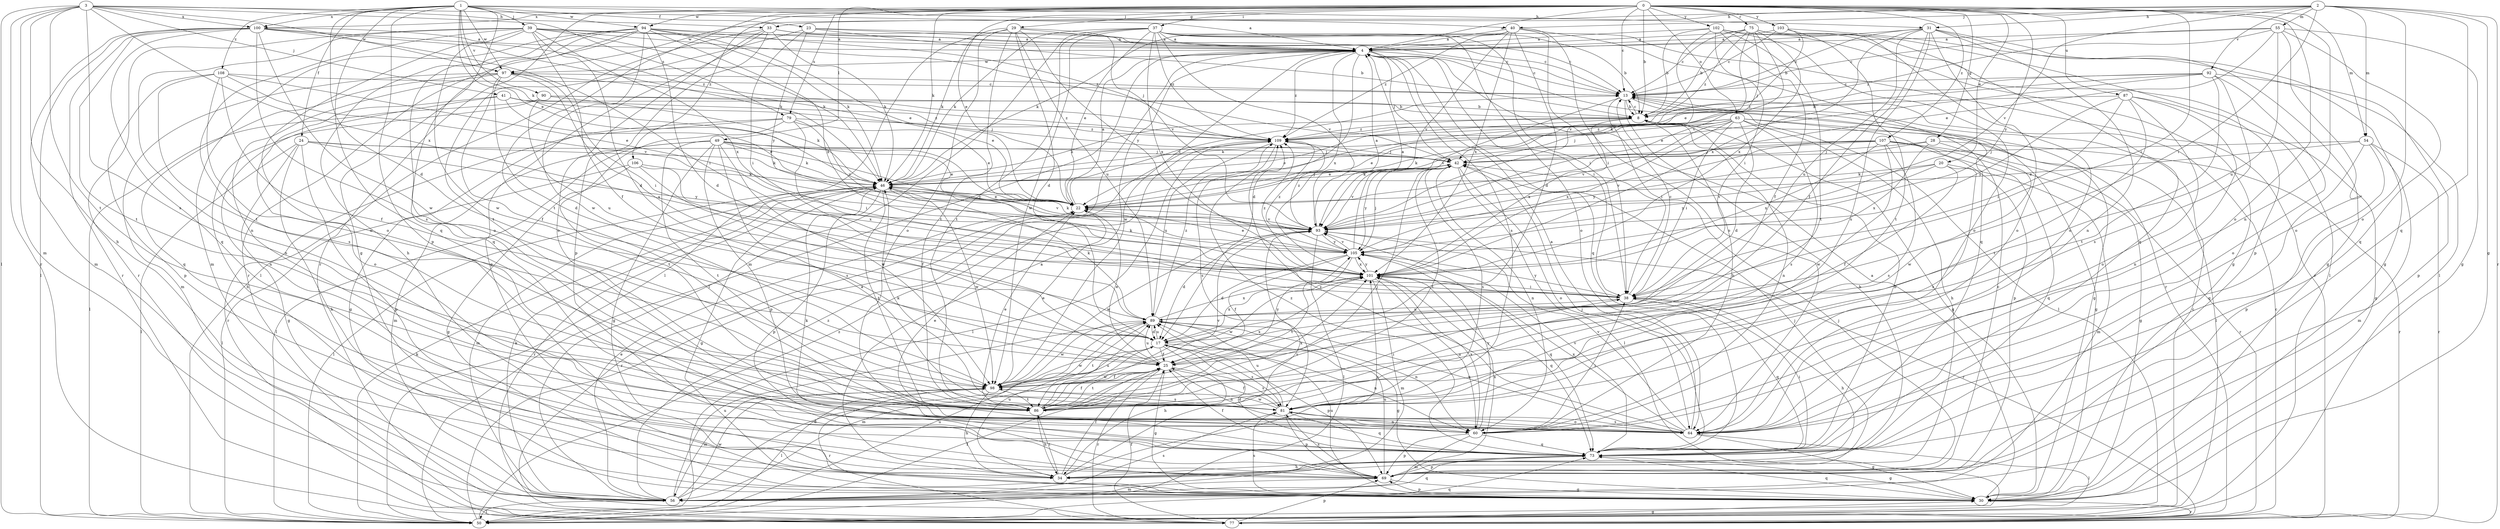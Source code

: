 strict digraph  {
0;
1;
2;
3;
4;
8;
13;
17;
20;
22;
23;
24;
25;
28;
29;
30;
31;
33;
34;
37;
38;
39;
40;
41;
42;
46;
49;
50;
54;
55;
56;
60;
63;
64;
69;
73;
75;
77;
79;
81;
86;
87;
89;
90;
92;
93;
94;
97;
98;
100;
101;
102;
103;
105;
106;
107;
108;
109;
0 -> 4  [label=a];
0 -> 8  [label=b];
0 -> 13  [label=c];
0 -> 20  [label=e];
0 -> 22  [label=e];
0 -> 28  [label=g];
0 -> 29  [label=g];
0 -> 37  [label=i];
0 -> 38  [label=i];
0 -> 46  [label=k];
0 -> 49  [label=l];
0 -> 54  [label=m];
0 -> 60  [label=n];
0 -> 63  [label=o];
0 -> 64  [label=o];
0 -> 75  [label=r];
0 -> 77  [label=r];
0 -> 79  [label=s];
0 -> 86  [label=t];
0 -> 87  [label=u];
0 -> 94  [label=w];
0 -> 100  [label=x];
0 -> 102  [label=y];
0 -> 103  [label=y];
0 -> 105  [label=y];
0 -> 106  [label=z];
0 -> 107  [label=z];
1 -> 17  [label=d];
1 -> 22  [label=e];
1 -> 23  [label=f];
1 -> 24  [label=f];
1 -> 30  [label=g];
1 -> 31  [label=h];
1 -> 39  [label=j];
1 -> 40  [label=j];
1 -> 46  [label=k];
1 -> 69  [label=p];
1 -> 73  [label=q];
1 -> 90  [label=v];
1 -> 94  [label=w];
1 -> 97  [label=w];
1 -> 100  [label=x];
1 -> 108  [label=z];
2 -> 30  [label=g];
2 -> 31  [label=h];
2 -> 33  [label=h];
2 -> 38  [label=i];
2 -> 40  [label=j];
2 -> 54  [label=m];
2 -> 55  [label=m];
2 -> 64  [label=o];
2 -> 73  [label=q];
2 -> 77  [label=r];
2 -> 92  [label=v];
2 -> 93  [label=v];
2 -> 97  [label=w];
3 -> 4  [label=a];
3 -> 33  [label=h];
3 -> 34  [label=h];
3 -> 41  [label=j];
3 -> 50  [label=l];
3 -> 56  [label=m];
3 -> 77  [label=r];
3 -> 79  [label=s];
3 -> 81  [label=s];
3 -> 86  [label=t];
3 -> 97  [label=w];
3 -> 100  [label=x];
3 -> 101  [label=x];
4 -> 13  [label=c];
4 -> 17  [label=d];
4 -> 38  [label=i];
4 -> 42  [label=j];
4 -> 50  [label=l];
4 -> 73  [label=q];
4 -> 77  [label=r];
4 -> 81  [label=s];
4 -> 97  [label=w];
4 -> 98  [label=w];
4 -> 101  [label=x];
4 -> 109  [label=z];
8 -> 13  [label=c];
8 -> 22  [label=e];
8 -> 30  [label=g];
8 -> 46  [label=k];
8 -> 50  [label=l];
8 -> 60  [label=n];
8 -> 101  [label=x];
8 -> 109  [label=z];
13 -> 8  [label=b];
13 -> 30  [label=g];
13 -> 34  [label=h];
13 -> 38  [label=i];
13 -> 50  [label=l];
13 -> 93  [label=v];
17 -> 25  [label=f];
17 -> 34  [label=h];
17 -> 56  [label=m];
17 -> 60  [label=n];
17 -> 69  [label=p];
17 -> 81  [label=s];
17 -> 89  [label=u];
17 -> 98  [label=w];
17 -> 101  [label=x];
20 -> 25  [label=f];
20 -> 46  [label=k];
20 -> 56  [label=m];
20 -> 81  [label=s];
20 -> 93  [label=v];
20 -> 105  [label=y];
22 -> 4  [label=a];
22 -> 13  [label=c];
22 -> 77  [label=r];
22 -> 93  [label=v];
23 -> 4  [label=a];
23 -> 8  [label=b];
23 -> 13  [label=c];
23 -> 38  [label=i];
23 -> 86  [label=t];
23 -> 105  [label=y];
24 -> 30  [label=g];
24 -> 34  [label=h];
24 -> 42  [label=j];
24 -> 46  [label=k];
24 -> 50  [label=l];
24 -> 69  [label=p];
24 -> 105  [label=y];
25 -> 22  [label=e];
25 -> 30  [label=g];
25 -> 60  [label=n];
25 -> 77  [label=r];
25 -> 81  [label=s];
25 -> 86  [label=t];
25 -> 89  [label=u];
25 -> 98  [label=w];
25 -> 105  [label=y];
28 -> 42  [label=j];
28 -> 77  [label=r];
28 -> 98  [label=w];
28 -> 101  [label=x];
28 -> 105  [label=y];
29 -> 4  [label=a];
29 -> 17  [label=d];
29 -> 46  [label=k];
29 -> 50  [label=l];
29 -> 64  [label=o];
29 -> 86  [label=t];
29 -> 89  [label=u];
29 -> 93  [label=v];
29 -> 105  [label=y];
30 -> 4  [label=a];
30 -> 69  [label=p];
30 -> 73  [label=q];
30 -> 77  [label=r];
30 -> 81  [label=s];
30 -> 89  [label=u];
31 -> 4  [label=a];
31 -> 13  [label=c];
31 -> 25  [label=f];
31 -> 30  [label=g];
31 -> 50  [label=l];
31 -> 60  [label=n];
31 -> 64  [label=o];
31 -> 81  [label=s];
31 -> 89  [label=u];
31 -> 101  [label=x];
33 -> 4  [label=a];
33 -> 13  [label=c];
33 -> 30  [label=g];
33 -> 46  [label=k];
33 -> 50  [label=l];
33 -> 64  [label=o];
33 -> 69  [label=p];
34 -> 4  [label=a];
34 -> 25  [label=f];
34 -> 42  [label=j];
34 -> 86  [label=t];
34 -> 89  [label=u];
34 -> 93  [label=v];
34 -> 101  [label=x];
37 -> 4  [label=a];
37 -> 8  [label=b];
37 -> 22  [label=e];
37 -> 38  [label=i];
37 -> 46  [label=k];
37 -> 56  [label=m];
37 -> 64  [label=o];
37 -> 77  [label=r];
37 -> 86  [label=t];
37 -> 93  [label=v];
37 -> 98  [label=w];
37 -> 101  [label=x];
37 -> 109  [label=z];
38 -> 13  [label=c];
38 -> 34  [label=h];
38 -> 73  [label=q];
38 -> 89  [label=u];
38 -> 105  [label=y];
39 -> 4  [label=a];
39 -> 13  [label=c];
39 -> 17  [label=d];
39 -> 25  [label=f];
39 -> 42  [label=j];
39 -> 46  [label=k];
39 -> 60  [label=n];
39 -> 64  [label=o];
39 -> 77  [label=r];
39 -> 86  [label=t];
39 -> 98  [label=w];
39 -> 101  [label=x];
40 -> 4  [label=a];
40 -> 17  [label=d];
40 -> 38  [label=i];
40 -> 46  [label=k];
40 -> 64  [label=o];
40 -> 73  [label=q];
40 -> 93  [label=v];
40 -> 101  [label=x];
40 -> 109  [label=z];
41 -> 8  [label=b];
41 -> 22  [label=e];
41 -> 42  [label=j];
41 -> 60  [label=n];
41 -> 64  [label=o];
41 -> 109  [label=z];
42 -> 46  [label=k];
42 -> 50  [label=l];
42 -> 60  [label=n];
42 -> 64  [label=o];
42 -> 81  [label=s];
42 -> 86  [label=t];
42 -> 93  [label=v];
42 -> 105  [label=y];
46 -> 22  [label=e];
46 -> 30  [label=g];
46 -> 42  [label=j];
46 -> 50  [label=l];
46 -> 56  [label=m];
46 -> 69  [label=p];
46 -> 77  [label=r];
46 -> 86  [label=t];
46 -> 93  [label=v];
46 -> 98  [label=w];
49 -> 22  [label=e];
49 -> 30  [label=g];
49 -> 42  [label=j];
49 -> 46  [label=k];
49 -> 50  [label=l];
49 -> 56  [label=m];
49 -> 69  [label=p];
49 -> 81  [label=s];
49 -> 86  [label=t];
49 -> 98  [label=w];
49 -> 105  [label=y];
50 -> 4  [label=a];
50 -> 13  [label=c];
50 -> 25  [label=f];
50 -> 46  [label=k];
50 -> 73  [label=q];
50 -> 89  [label=u];
50 -> 109  [label=z];
54 -> 22  [label=e];
54 -> 42  [label=j];
54 -> 56  [label=m];
54 -> 69  [label=p];
54 -> 73  [label=q];
54 -> 77  [label=r];
55 -> 4  [label=a];
55 -> 13  [label=c];
55 -> 22  [label=e];
55 -> 30  [label=g];
55 -> 64  [label=o];
55 -> 73  [label=q];
55 -> 89  [label=u];
55 -> 109  [label=z];
56 -> 17  [label=d];
56 -> 22  [label=e];
56 -> 46  [label=k];
56 -> 50  [label=l];
56 -> 73  [label=q];
56 -> 81  [label=s];
56 -> 89  [label=u];
56 -> 98  [label=w];
56 -> 109  [label=z];
60 -> 8  [label=b];
60 -> 38  [label=i];
60 -> 56  [label=m];
60 -> 69  [label=p];
60 -> 73  [label=q];
60 -> 101  [label=x];
60 -> 105  [label=y];
63 -> 17  [label=d];
63 -> 22  [label=e];
63 -> 30  [label=g];
63 -> 34  [label=h];
63 -> 38  [label=i];
63 -> 42  [label=j];
63 -> 46  [label=k];
63 -> 69  [label=p];
63 -> 81  [label=s];
63 -> 93  [label=v];
63 -> 101  [label=x];
63 -> 109  [label=z];
64 -> 4  [label=a];
64 -> 22  [label=e];
64 -> 30  [label=g];
64 -> 50  [label=l];
64 -> 81  [label=s];
64 -> 89  [label=u];
64 -> 93  [label=v];
64 -> 101  [label=x];
64 -> 109  [label=z];
69 -> 13  [label=c];
69 -> 30  [label=g];
69 -> 42  [label=j];
69 -> 56  [label=m];
69 -> 81  [label=s];
69 -> 89  [label=u];
69 -> 101  [label=x];
73 -> 8  [label=b];
73 -> 17  [label=d];
73 -> 25  [label=f];
73 -> 30  [label=g];
73 -> 34  [label=h];
73 -> 38  [label=i];
73 -> 42  [label=j];
73 -> 46  [label=k];
73 -> 69  [label=p];
73 -> 93  [label=v];
73 -> 109  [label=z];
75 -> 4  [label=a];
75 -> 8  [label=b];
75 -> 13  [label=c];
75 -> 22  [label=e];
75 -> 42  [label=j];
75 -> 64  [label=o];
75 -> 69  [label=p];
75 -> 73  [label=q];
75 -> 93  [label=v];
75 -> 101  [label=x];
75 -> 109  [label=z];
77 -> 13  [label=c];
77 -> 25  [label=f];
77 -> 30  [label=g];
77 -> 69  [label=p];
79 -> 22  [label=e];
79 -> 30  [label=g];
79 -> 38  [label=i];
79 -> 77  [label=r];
79 -> 86  [label=t];
79 -> 93  [label=v];
79 -> 109  [label=z];
81 -> 25  [label=f];
81 -> 46  [label=k];
81 -> 60  [label=n];
81 -> 64  [label=o];
81 -> 69  [label=p];
81 -> 73  [label=q];
81 -> 89  [label=u];
81 -> 98  [label=w];
86 -> 22  [label=e];
86 -> 25  [label=f];
86 -> 34  [label=h];
86 -> 38  [label=i];
86 -> 42  [label=j];
86 -> 89  [label=u];
86 -> 93  [label=v];
86 -> 101  [label=x];
87 -> 8  [label=b];
87 -> 30  [label=g];
87 -> 38  [label=i];
87 -> 60  [label=n];
87 -> 64  [label=o];
87 -> 86  [label=t];
87 -> 105  [label=y];
89 -> 17  [label=d];
89 -> 30  [label=g];
89 -> 46  [label=k];
89 -> 60  [label=n];
89 -> 86  [label=t];
89 -> 98  [label=w];
89 -> 101  [label=x];
89 -> 109  [label=z];
90 -> 8  [label=b];
90 -> 34  [label=h];
90 -> 46  [label=k];
90 -> 50  [label=l];
90 -> 89  [label=u];
90 -> 109  [label=z];
92 -> 13  [label=c];
92 -> 22  [label=e];
92 -> 46  [label=k];
92 -> 64  [label=o];
92 -> 69  [label=p];
92 -> 81  [label=s];
92 -> 86  [label=t];
92 -> 109  [label=z];
93 -> 4  [label=a];
93 -> 17  [label=d];
93 -> 46  [label=k];
93 -> 50  [label=l];
93 -> 77  [label=r];
93 -> 98  [label=w];
93 -> 105  [label=y];
93 -> 109  [label=z];
94 -> 4  [label=a];
94 -> 17  [label=d];
94 -> 22  [label=e];
94 -> 34  [label=h];
94 -> 46  [label=k];
94 -> 56  [label=m];
94 -> 64  [label=o];
94 -> 73  [label=q];
94 -> 77  [label=r];
94 -> 98  [label=w];
94 -> 101  [label=x];
94 -> 109  [label=z];
97 -> 13  [label=c];
97 -> 17  [label=d];
97 -> 22  [label=e];
97 -> 25  [label=f];
97 -> 38  [label=i];
97 -> 56  [label=m];
97 -> 60  [label=n];
97 -> 73  [label=q];
97 -> 89  [label=u];
98 -> 22  [label=e];
98 -> 25  [label=f];
98 -> 34  [label=h];
98 -> 50  [label=l];
98 -> 56  [label=m];
98 -> 77  [label=r];
98 -> 81  [label=s];
98 -> 86  [label=t];
98 -> 101  [label=x];
100 -> 4  [label=a];
100 -> 38  [label=i];
100 -> 46  [label=k];
100 -> 50  [label=l];
100 -> 56  [label=m];
100 -> 73  [label=q];
100 -> 77  [label=r];
100 -> 81  [label=s];
100 -> 86  [label=t];
100 -> 98  [label=w];
100 -> 109  [label=z];
101 -> 38  [label=i];
101 -> 46  [label=k];
101 -> 56  [label=m];
101 -> 60  [label=n];
101 -> 73  [label=q];
101 -> 98  [label=w];
101 -> 105  [label=y];
101 -> 109  [label=z];
102 -> 4  [label=a];
102 -> 8  [label=b];
102 -> 25  [label=f];
102 -> 30  [label=g];
102 -> 38  [label=i];
102 -> 50  [label=l];
102 -> 64  [label=o];
102 -> 86  [label=t];
102 -> 93  [label=v];
103 -> 4  [label=a];
103 -> 8  [label=b];
103 -> 13  [label=c];
103 -> 30  [label=g];
103 -> 86  [label=t];
105 -> 4  [label=a];
105 -> 17  [label=d];
105 -> 22  [label=e];
105 -> 25  [label=f];
105 -> 42  [label=j];
105 -> 73  [label=q];
105 -> 86  [label=t];
105 -> 93  [label=v];
105 -> 101  [label=x];
105 -> 109  [label=z];
106 -> 25  [label=f];
106 -> 30  [label=g];
106 -> 46  [label=k];
106 -> 50  [label=l];
106 -> 101  [label=x];
107 -> 22  [label=e];
107 -> 30  [label=g];
107 -> 42  [label=j];
107 -> 46  [label=k];
107 -> 73  [label=q];
107 -> 77  [label=r];
107 -> 81  [label=s];
107 -> 93  [label=v];
107 -> 98  [label=w];
107 -> 101  [label=x];
108 -> 13  [label=c];
108 -> 22  [label=e];
108 -> 25  [label=f];
108 -> 69  [label=p];
108 -> 81  [label=s];
108 -> 93  [label=v];
108 -> 98  [label=w];
109 -> 42  [label=j];
109 -> 50  [label=l];
109 -> 81  [label=s];
109 -> 89  [label=u];
}
